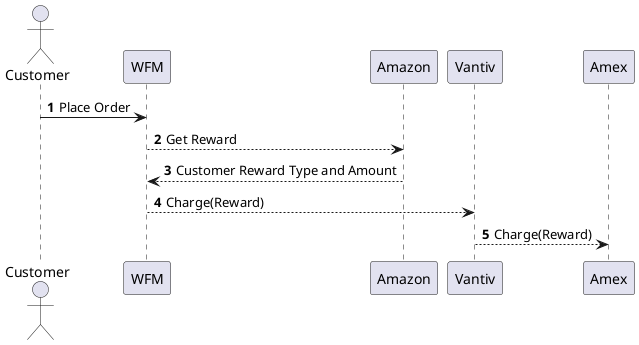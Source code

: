 @startuml WFM Connection with Amazon
autonumber
actor Customer

Customer -> WFM: Place Order
WFM --> Amazon: Get Reward
Amazon --> WFM: Customer Reward Type and Amount

WFM --> Vantiv: Charge(Reward)
Vantiv --> Amex: Charge(Reward)

@enduml